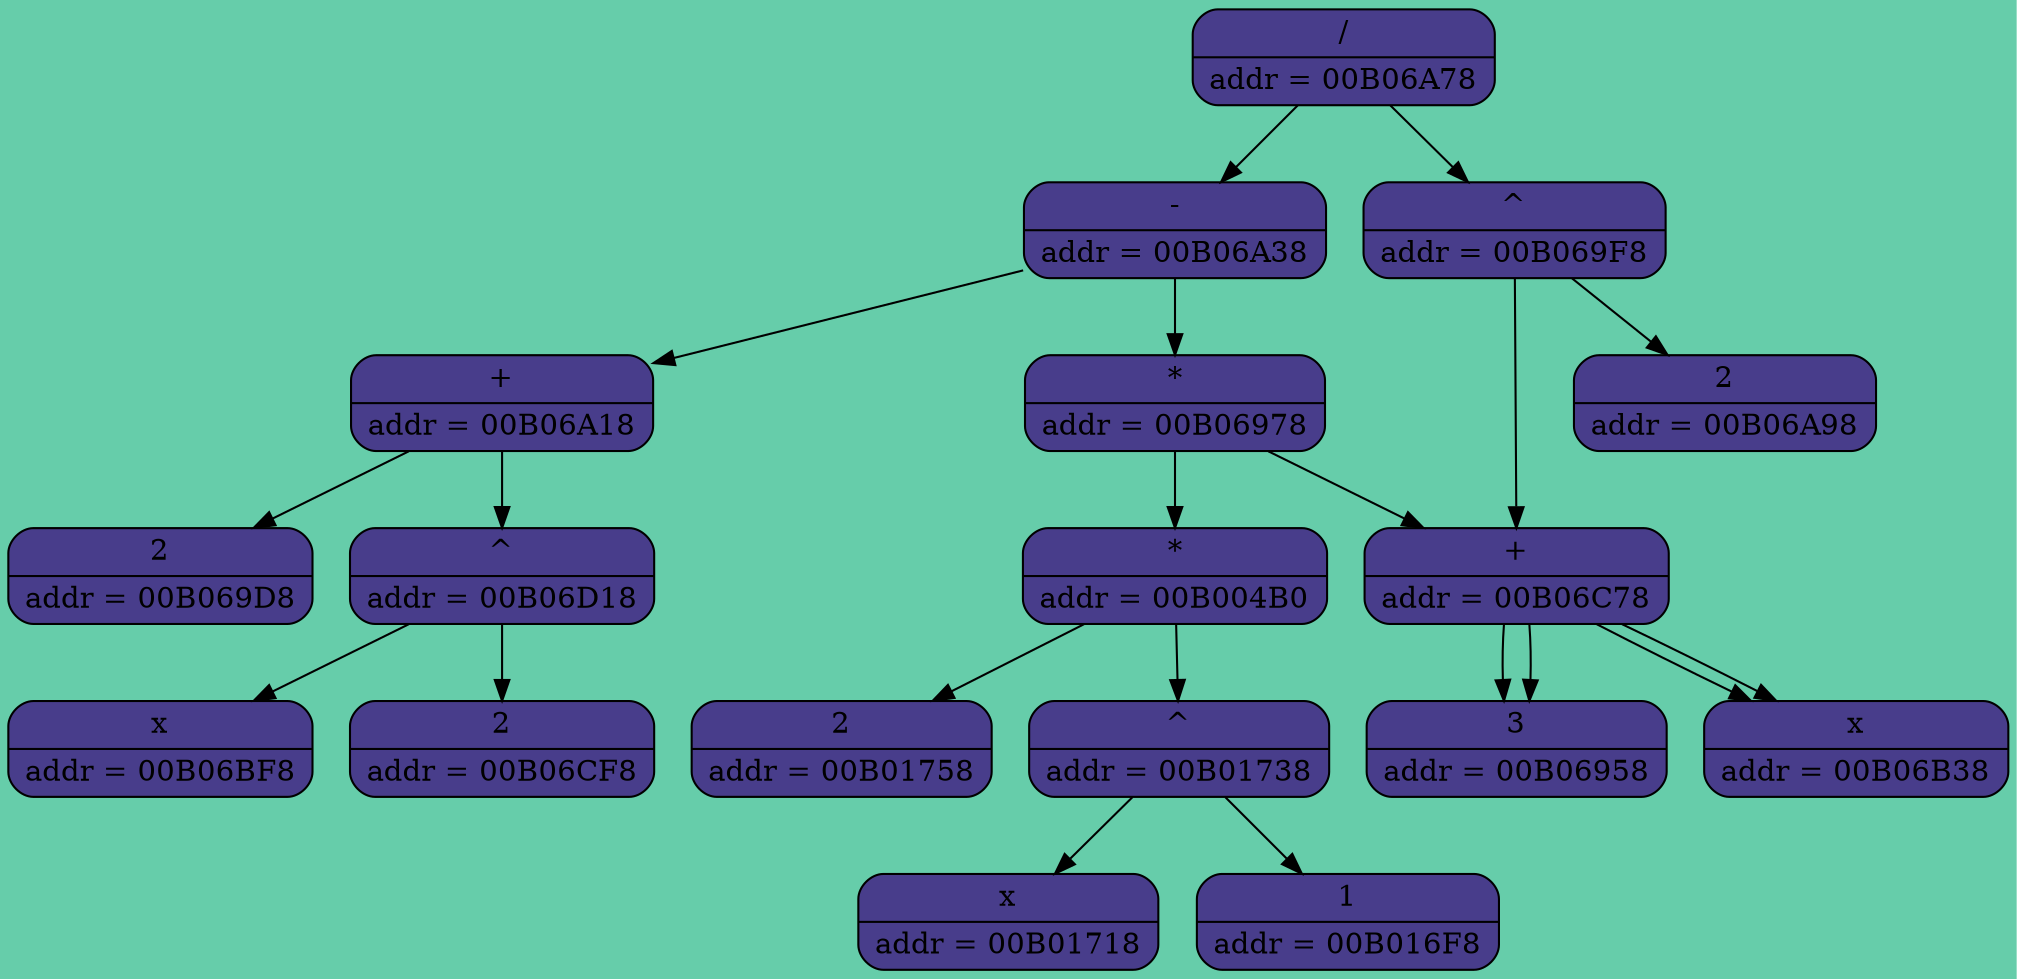 digraph G
{
 rankdir = UD
bgcolor = "aquamarine3"
"00B06A78" [shape = Mrecord, style = "filled", fillcolor = "darkslateblue", label = "{ / | addr = 00B06A78}"];
"00B06A38" [shape = Mrecord, style = "filled", fillcolor = "darkslateblue", label = "{ - | addr = 00B06A38}"];
"00B06978" [shape = Mrecord, style = "filled", fillcolor = "darkslateblue", label = "{ * | addr = 00B06978}"];
"00B004B0" [shape = Mrecord, style = "filled", fillcolor = "darkslateblue", label = "{ * | addr = 00B004B0}"];
"00B01758" [shape = Mrecord, style = "filled", fillcolor = "darkslateblue", label = "{ 2 | addr = 00B01758}"];
"00B004B0"->"00B01758"
"00B01738" [shape = Mrecord, style = "filled", fillcolor = "darkslateblue", label = "{ ^ | addr = 00B01738}"];
"00B01718" [shape = Mrecord, style = "filled", fillcolor = "darkslateblue", label = "{ x | addr = 00B01718}"];
"00B01738"->"00B01718"
"00B016F8" [shape = Mrecord, style = "filled", fillcolor = "darkslateblue", label = "{ 1 | addr = 00B016F8}"];
"00B01738"->"00B016F8"
"00B004B0"->"00B01738"
"00B06978"->"00B004B0"
"00B06C78" [shape = Mrecord, style = "filled", fillcolor = "darkslateblue", label = "{+| addr = 00B06C78}"];
"00B06958" [shape = Mrecord, style = "filled", fillcolor = "darkslateblue", label = "{ 3 | addr = 00B06958}"];
"00B06C78"->"00B06958"
"00B06B38" [shape = Mrecord, style = "filled", fillcolor = "darkslateblue", label = "{ x | addr = 00B06B38}"];
"00B06C78"->"00B06B38"
"00B06978"->"00B06C78"
"00B06A38"->"00B06978"
"00B06A18" [shape = Mrecord, style = "filled", fillcolor = "darkslateblue", label = "{+| addr = 00B06A18}"];
"00B069D8" [shape = Mrecord, style = "filled", fillcolor = "darkslateblue", label = "{ 2 | addr = 00B069D8}"];
"00B06A18"->"00B069D8"
"00B06D18" [shape = Mrecord, style = "filled", fillcolor = "darkslateblue", label = "{ ^ | addr = 00B06D18}"];
"00B06BF8" [shape = Mrecord, style = "filled", fillcolor = "darkslateblue", label = "{ x | addr = 00B06BF8}"];
"00B06D18"->"00B06BF8"
"00B06CF8" [shape = Mrecord, style = "filled", fillcolor = "darkslateblue", label = "{ 2 | addr = 00B06CF8}"];
"00B06D18"->"00B06CF8"
"00B06A18"->"00B06D18"
"00B06A38"->"00B06A18"
"00B06A78"->"00B06A38"
"00B069F8" [shape = Mrecord, style = "filled", fillcolor = "darkslateblue", label = "{ ^ | addr = 00B069F8}"];
"00B06C78" [shape = Mrecord, style = "filled", fillcolor = "darkslateblue", label = "{+| addr = 00B06C78}"];
"00B06958" [shape = Mrecord, style = "filled", fillcolor = "darkslateblue", label = "{ 3 | addr = 00B06958}"];
"00B06C78"->"00B06958"
"00B06B38" [shape = Mrecord, style = "filled", fillcolor = "darkslateblue", label = "{ x | addr = 00B06B38}"];
"00B06C78"->"00B06B38"
"00B069F8"->"00B06C78"
"00B06A98" [shape = Mrecord, style = "filled", fillcolor = "darkslateblue", label = "{ 2 | addr = 00B06A98}"];
"00B069F8"->"00B06A98"
"00B06A78"->"00B069F8"
}
